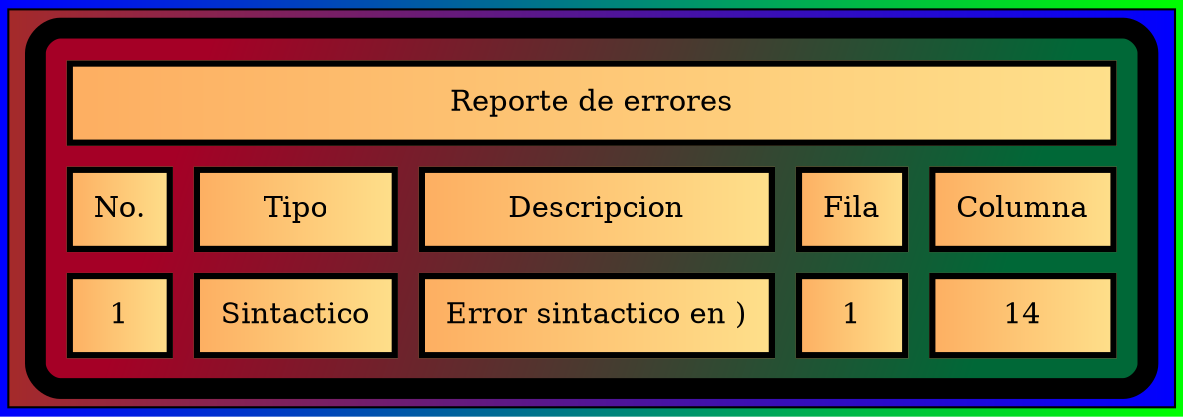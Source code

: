 digraph G {
bgcolor="blue:green" style="filled"
node [shape=record fillcolor="blue:brown" style="filled" gradientangle=180]
a0 [label=<
<TABLE border="10" cellspacing="10" cellpadding="10" style="rounded" bgcolor="/rdylgn11/1:/rdylgn11/11" gradientangle="315">
<TR>
<TD border="3" colspan="5" bgcolor="/rdylgn11/4:/rdylgn11/5">Reporte de errores</TD>
</TR>
<TR>
<TD border="3"  bgcolor="/rdylgn11/4:/rdylgn11/5">No.</TD>
<TD border="3"  bgcolor="/rdylgn11/4:/rdylgn11/5">Tipo</TD>
<TD border="3"  bgcolor="/rdylgn11/4:/rdylgn11/5">Descripcion</TD>
<TD border="3"  bgcolor="/rdylgn11/4:/rdylgn11/5">Fila</TD>
<TD border="3"  bgcolor="/rdylgn11/4:/rdylgn11/5">Columna</TD>
</TR>
<TR>
<TD border="3"  bgcolor="/rdylgn11/4:/rdylgn11/5">1</TD>
<TD border="3"  bgcolor="/rdylgn11/4:/rdylgn11/5">Sintactico</TD>
<TD border="3"  bgcolor="/rdylgn11/4:/rdylgn11/5">Error sintactico en )</TD>
<TD border="3"  bgcolor="/rdylgn11/4:/rdylgn11/5">1</TD>
<TD border="3"  bgcolor="/rdylgn11/4:/rdylgn11/5">14</TD>
</TR>
</TABLE>>];
}
